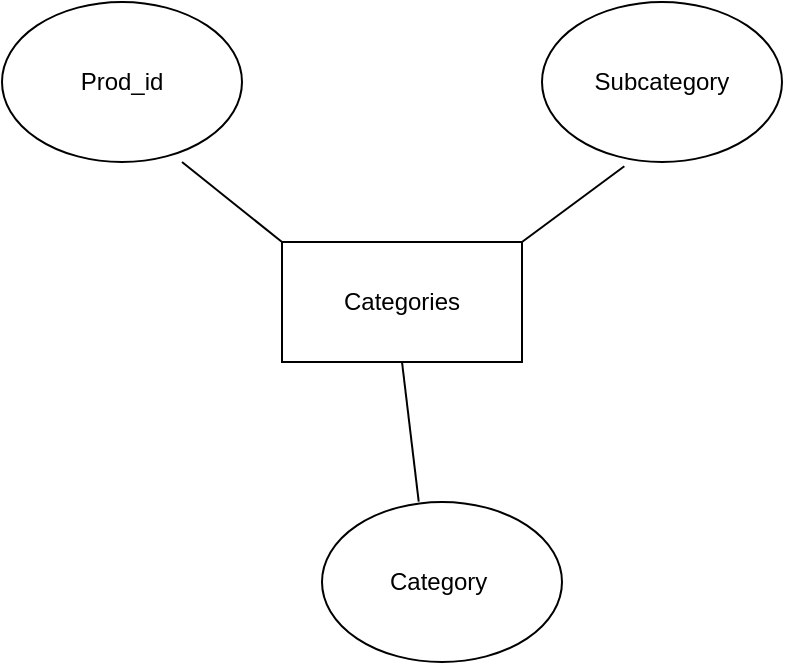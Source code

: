 <mxfile version="20.6.0" type="device"><diagram id="foLclYwNI7kDMRlZHHYR" name="Page-1"><mxGraphModel dx="1278" dy="539" grid="1" gridSize="10" guides="1" tooltips="1" connect="1" arrows="1" fold="1" page="1" pageScale="1" pageWidth="850" pageHeight="1100" math="0" shadow="0"><root><mxCell id="0"/><mxCell id="1" parent="0"/><mxCell id="oXRn4wtvRJcf2yXxmxMT-1" value="Categories" style="rounded=0;whiteSpace=wrap;html=1;" parent="1" vertex="1"><mxGeometry x="360" y="250" width="120" height="60" as="geometry"/></mxCell><mxCell id="oXRn4wtvRJcf2yXxmxMT-3" value="Category&amp;nbsp;" style="ellipse;whiteSpace=wrap;html=1;" parent="1" vertex="1"><mxGeometry x="380" y="380" width="120" height="80" as="geometry"/></mxCell><mxCell id="oXRn4wtvRJcf2yXxmxMT-7" value="Subcategory" style="ellipse;whiteSpace=wrap;html=1;" parent="1" vertex="1"><mxGeometry x="490" y="130" width="120" height="80" as="geometry"/></mxCell><mxCell id="oXRn4wtvRJcf2yXxmxMT-8" value="Prod_id" style="ellipse;whiteSpace=wrap;html=1;" parent="1" vertex="1"><mxGeometry x="220" y="130" width="120" height="80" as="geometry"/></mxCell><mxCell id="oXRn4wtvRJcf2yXxmxMT-12" value="" style="endArrow=none;html=1;rounded=0;exitX=0.5;exitY=1;exitDx=0;exitDy=0;entryX=0.403;entryY=-0.003;entryDx=0;entryDy=0;entryPerimeter=0;" parent="1" source="oXRn4wtvRJcf2yXxmxMT-1" edge="1" target="oXRn4wtvRJcf2yXxmxMT-3"><mxGeometry width="50" height="50" relative="1" as="geometry"><mxPoint x="560" y="390" as="sourcePoint"/><mxPoint x="410" y="380" as="targetPoint"/></mxGeometry></mxCell><mxCell id="oXRn4wtvRJcf2yXxmxMT-13" value="" style="endArrow=none;html=1;rounded=0;exitX=0;exitY=0;exitDx=0;exitDy=0;" parent="1" source="oXRn4wtvRJcf2yXxmxMT-1" edge="1"><mxGeometry width="50" height="50" relative="1" as="geometry"><mxPoint x="580" y="290" as="sourcePoint"/><mxPoint x="310" y="210" as="targetPoint"/></mxGeometry></mxCell><mxCell id="oXRn4wtvRJcf2yXxmxMT-14" value="" style="endArrow=none;html=1;rounded=0;exitX=1;exitY=0;exitDx=0;exitDy=0;entryX=0.343;entryY=1.027;entryDx=0;entryDy=0;entryPerimeter=0;" parent="1" source="oXRn4wtvRJcf2yXxmxMT-1" edge="1" target="oXRn4wtvRJcf2yXxmxMT-7"><mxGeometry width="50" height="50" relative="1" as="geometry"><mxPoint x="445" y="240" as="sourcePoint"/><mxPoint x="495" y="190" as="targetPoint"/></mxGeometry></mxCell></root></mxGraphModel></diagram></mxfile>